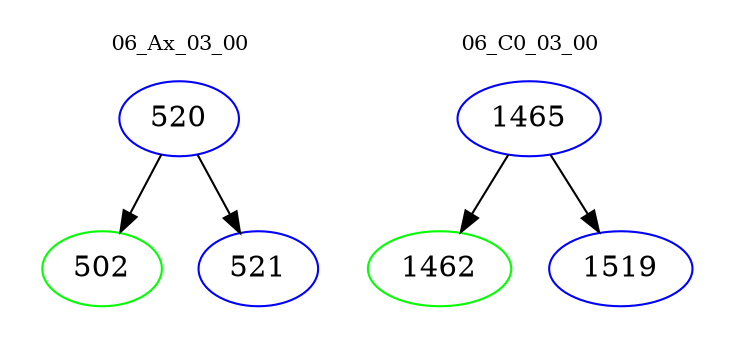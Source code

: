 digraph{
subgraph cluster_0 {
color = white
label = "06_Ax_03_00";
fontsize=10;
T0_520 [label="520", color="blue"]
T0_520 -> T0_502 [color="black"]
T0_502 [label="502", color="green"]
T0_520 -> T0_521 [color="black"]
T0_521 [label="521", color="blue"]
}
subgraph cluster_1 {
color = white
label = "06_C0_03_00";
fontsize=10;
T1_1465 [label="1465", color="blue"]
T1_1465 -> T1_1462 [color="black"]
T1_1462 [label="1462", color="green"]
T1_1465 -> T1_1519 [color="black"]
T1_1519 [label="1519", color="blue"]
}
}
